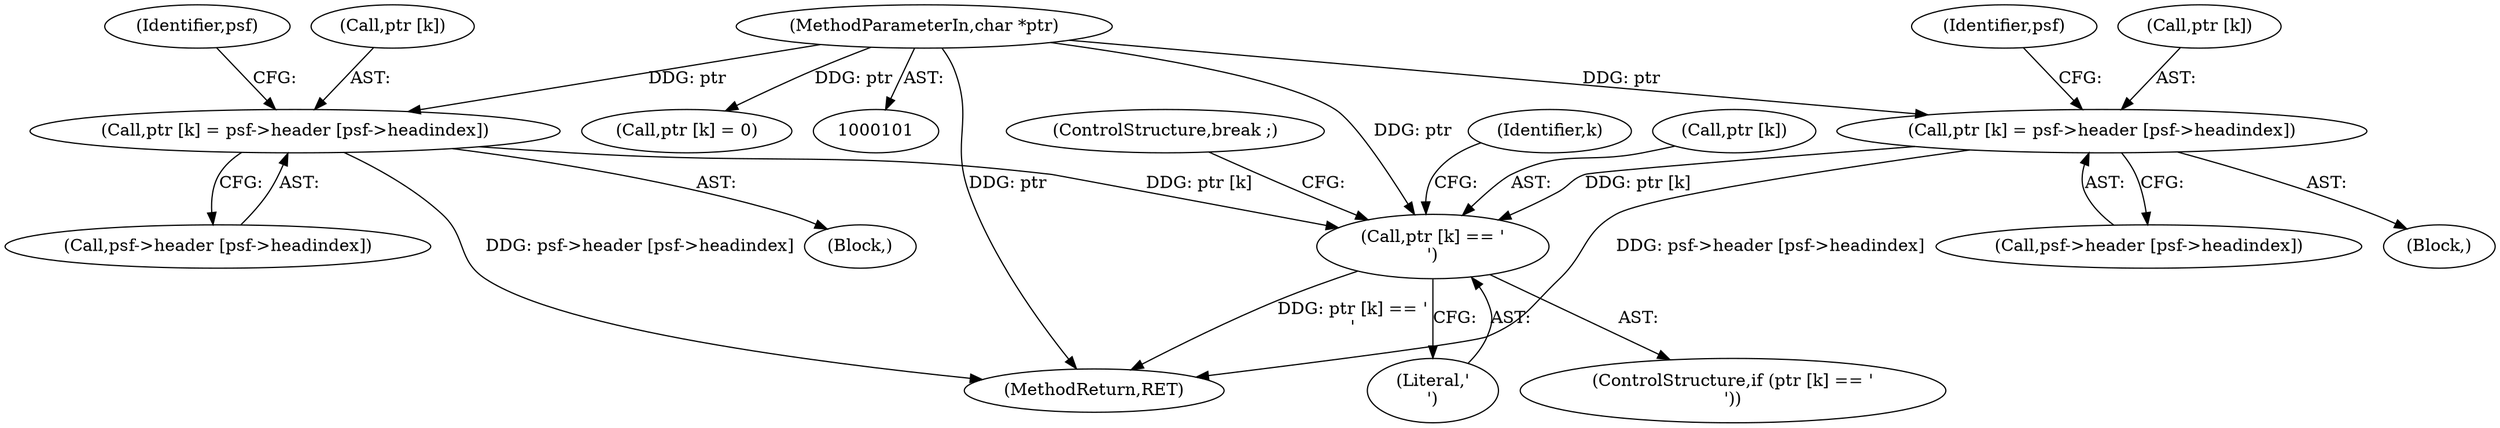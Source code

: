 digraph "0_libsndfile_708e996c87c5fae77b104ccfeb8f6db784c32074@pointer" {
"1000179" [label="(Call,ptr [k] == '\n')"];
"1000160" [label="(Call,ptr [k] = psf->header [psf->headindex])"];
"1000103" [label="(MethodParameterIn,char *ptr)"];
"1000128" [label="(Call,ptr [k] = psf->header [psf->headindex])"];
"1000185" [label="(Call,ptr [k] = 0)"];
"1000180" [label="(Call,ptr [k])"];
"1000144" [label="(Block,)"];
"1000184" [label="(ControlStructure,break ;)"];
"1000132" [label="(Call,psf->header [psf->headindex])"];
"1000127" [label="(Block,)"];
"1000128" [label="(Call,ptr [k] = psf->header [psf->headindex])"];
"1000103" [label="(MethodParameterIn,char *ptr)"];
"1000117" [label="(Identifier,k)"];
"1000160" [label="(Call,ptr [k] = psf->header [psf->headindex])"];
"1000164" [label="(Call,psf->header [psf->headindex])"];
"1000178" [label="(ControlStructure,if (ptr [k] == '\n'))"];
"1000141" [label="(Identifier,psf)"];
"1000161" [label="(Call,ptr [k])"];
"1000192" [label="(MethodReturn,RET)"];
"1000183" [label="(Literal,'\n')"];
"1000179" [label="(Call,ptr [k] == '\n')"];
"1000173" [label="(Identifier,psf)"];
"1000129" [label="(Call,ptr [k])"];
"1000179" -> "1000178"  [label="AST: "];
"1000179" -> "1000183"  [label="CFG: "];
"1000180" -> "1000179"  [label="AST: "];
"1000183" -> "1000179"  [label="AST: "];
"1000184" -> "1000179"  [label="CFG: "];
"1000117" -> "1000179"  [label="CFG: "];
"1000179" -> "1000192"  [label="DDG: ptr [k] == '\n'"];
"1000160" -> "1000179"  [label="DDG: ptr [k]"];
"1000128" -> "1000179"  [label="DDG: ptr [k]"];
"1000103" -> "1000179"  [label="DDG: ptr"];
"1000160" -> "1000144"  [label="AST: "];
"1000160" -> "1000164"  [label="CFG: "];
"1000161" -> "1000160"  [label="AST: "];
"1000164" -> "1000160"  [label="AST: "];
"1000173" -> "1000160"  [label="CFG: "];
"1000160" -> "1000192"  [label="DDG: psf->header [psf->headindex]"];
"1000103" -> "1000160"  [label="DDG: ptr"];
"1000103" -> "1000101"  [label="AST: "];
"1000103" -> "1000192"  [label="DDG: ptr"];
"1000103" -> "1000128"  [label="DDG: ptr"];
"1000103" -> "1000185"  [label="DDG: ptr"];
"1000128" -> "1000127"  [label="AST: "];
"1000128" -> "1000132"  [label="CFG: "];
"1000129" -> "1000128"  [label="AST: "];
"1000132" -> "1000128"  [label="AST: "];
"1000141" -> "1000128"  [label="CFG: "];
"1000128" -> "1000192"  [label="DDG: psf->header [psf->headindex]"];
}
